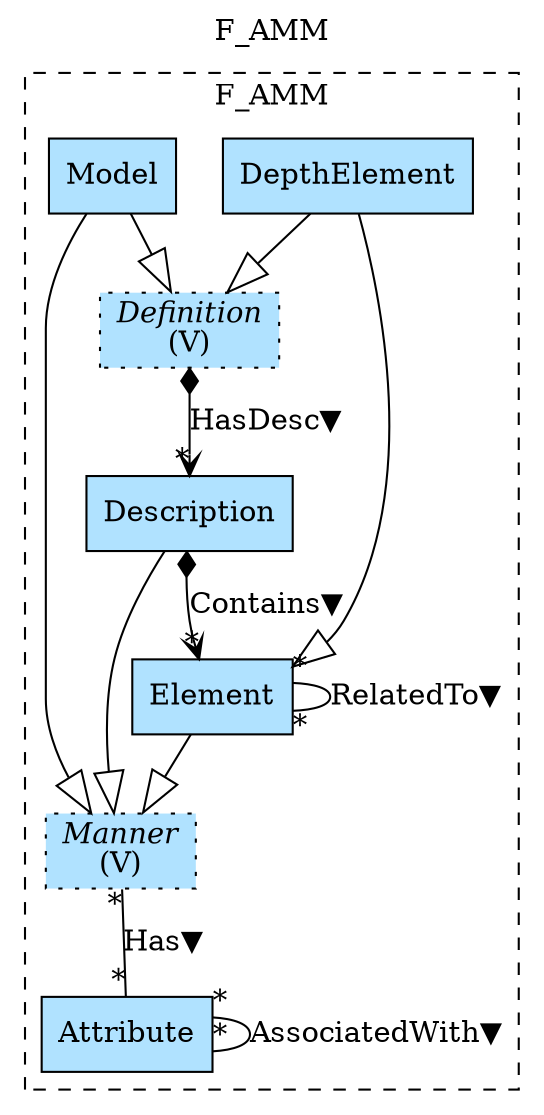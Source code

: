 digraph {graph[label=F_AMM,labelloc=tl,labelfontsize=12];
subgraph cluster_F_AMM{style=dashed;label=F_AMM;
"Attribute"[shape=record,fillcolor=lightskyblue1,style = filled,label="Attribute"];
"Description"[shape=record,fillcolor=lightskyblue1,style = filled,label="Description"];
"Model"[shape=record,fillcolor=lightskyblue1,style = filled,label="Model"];
"Manner"[shape=record,fillcolor=lightskyblue1,style ="filled,dotted",label=<{<I>Manner</I><br/>(V)}>];
"Element"[shape=record,fillcolor=lightskyblue1,style = filled,label="Element"];
"DepthElement"[shape=record,fillcolor=lightskyblue1,style = filled,label="DepthElement"];
"Definition"[shape=record,fillcolor=lightskyblue1,style ="filled,dotted",label=<{<I>Definition</I><br/>(V)}>];

"Description"->"Element"[label="Contains▼",arrowhead=vee,arrowtail=diamond,dir=both,headlabel="*"];
"Description"->"Manner"[arrowhead=onormal,arrowsize=2.0];
"Element"->"Manner"[arrowhead=onormal,arrowsize=2.0];
"Manner"->"Attribute"[label="Has▼",dir=none,taillabel="*",headlabel="*"];
"Element"->"Element"[label="RelatedTo▼",dir=none,taillabel="*",headlabel="*"];
"Attribute"->"Attribute"[label="AssociatedWith▼",dir=none,taillabel="*",headlabel="*"];
"Definition"->"Description"[label="HasDesc▼",arrowhead=vee,arrowtail=diamond,dir=both,headlabel="*"];
"Model"->"Definition"[arrowhead=onormal,arrowsize=2.0];
"Model"->"Manner"[arrowhead=onormal,arrowsize=2.0];
"DepthElement"->"Element"[arrowhead=onormal,arrowsize=2.0];
"DepthElement"->"Definition"[arrowhead=onormal,arrowsize=2.0];

}
}
